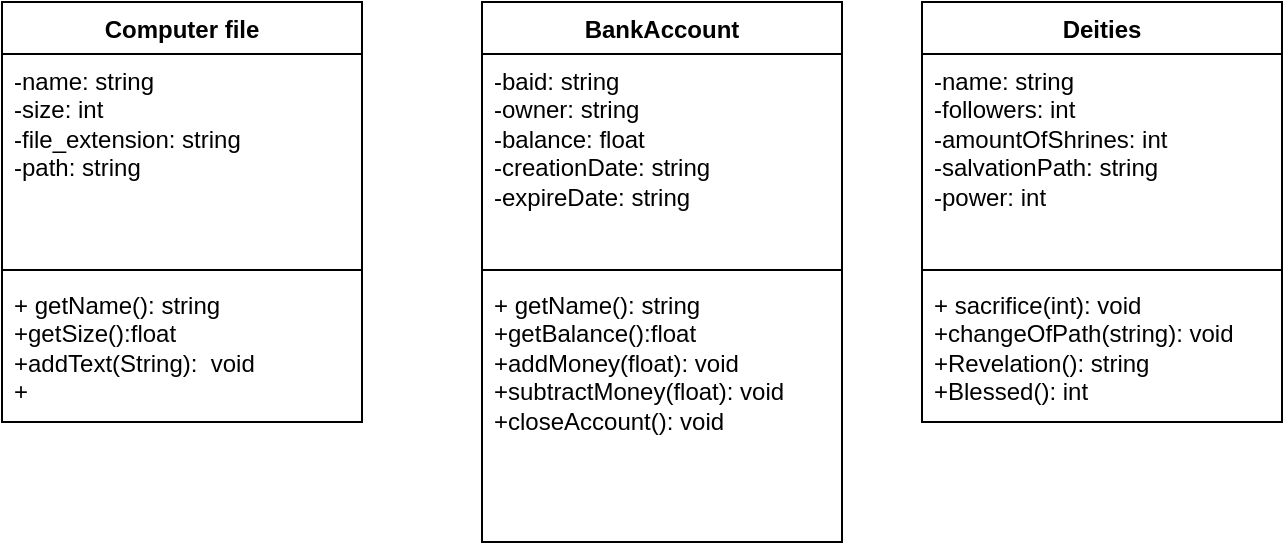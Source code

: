 <mxfile version="22.1.3" type="github">
  <diagram name="Strona-1" id="62yl3Y_qpFeMD30JLOz8">
    <mxGraphModel dx="989" dy="545" grid="1" gridSize="10" guides="1" tooltips="1" connect="1" arrows="1" fold="1" page="1" pageScale="1" pageWidth="827" pageHeight="1169" math="0" shadow="0">
      <root>
        <mxCell id="0" />
        <mxCell id="1" parent="0" />
        <mxCell id="lzJIweD2Cy8coBW57nmQ-2" value="&lt;span style=&quot;background-color: initial;&quot; lang=&quot;EN-US&quot;&gt;Computer file&lt;/span&gt;" style="swimlane;fontStyle=1;align=center;verticalAlign=top;childLayout=stackLayout;horizontal=1;startSize=26;horizontalStack=0;resizeParent=1;resizeParentMax=0;resizeLast=0;collapsible=1;marginBottom=0;whiteSpace=wrap;html=1;" vertex="1" parent="1">
          <mxGeometry x="50" y="180" width="180" height="210" as="geometry" />
        </mxCell>
        <mxCell id="lzJIweD2Cy8coBW57nmQ-3" value="-name: string&lt;br&gt;-size: int&lt;br&gt;-file_extension: string&lt;br&gt;-path: string&amp;nbsp;&amp;nbsp;" style="text;strokeColor=none;fillColor=none;align=left;verticalAlign=top;spacingLeft=4;spacingRight=4;overflow=hidden;rotatable=0;points=[[0,0.5],[1,0.5]];portConstraint=eastwest;whiteSpace=wrap;html=1;" vertex="1" parent="lzJIweD2Cy8coBW57nmQ-2">
          <mxGeometry y="26" width="180" height="104" as="geometry" />
        </mxCell>
        <mxCell id="lzJIweD2Cy8coBW57nmQ-4" value="" style="line;strokeWidth=1;fillColor=none;align=left;verticalAlign=middle;spacingTop=-1;spacingLeft=3;spacingRight=3;rotatable=0;labelPosition=right;points=[];portConstraint=eastwest;strokeColor=inherit;" vertex="1" parent="lzJIweD2Cy8coBW57nmQ-2">
          <mxGeometry y="130" width="180" height="8" as="geometry" />
        </mxCell>
        <mxCell id="lzJIweD2Cy8coBW57nmQ-5" value="+ getName(): string&lt;br&gt;+getSize():float&lt;br&gt;+addText(String):&amp;nbsp; void&lt;br&gt;+&amp;nbsp; &amp;nbsp;&amp;nbsp;" style="text;strokeColor=none;fillColor=none;align=left;verticalAlign=top;spacingLeft=4;spacingRight=4;overflow=hidden;rotatable=0;points=[[0,0.5],[1,0.5]];portConstraint=eastwest;whiteSpace=wrap;html=1;" vertex="1" parent="lzJIweD2Cy8coBW57nmQ-2">
          <mxGeometry y="138" width="180" height="72" as="geometry" />
        </mxCell>
        <mxCell id="lzJIweD2Cy8coBW57nmQ-14" value="BankAccount" style="swimlane;fontStyle=1;align=center;verticalAlign=top;childLayout=stackLayout;horizontal=1;startSize=26;horizontalStack=0;resizeParent=1;resizeParentMax=0;resizeLast=0;collapsible=1;marginBottom=0;whiteSpace=wrap;html=1;" vertex="1" parent="1">
          <mxGeometry x="290" y="180" width="180" height="270" as="geometry" />
        </mxCell>
        <mxCell id="lzJIweD2Cy8coBW57nmQ-15" value="-baid: string&lt;br&gt;-owner: string&lt;br&gt;-balance: float&lt;br&gt;-creationDate: string&lt;br&gt;-expireDate: string" style="text;strokeColor=none;fillColor=none;align=left;verticalAlign=top;spacingLeft=4;spacingRight=4;overflow=hidden;rotatable=0;points=[[0,0.5],[1,0.5]];portConstraint=eastwest;whiteSpace=wrap;html=1;" vertex="1" parent="lzJIweD2Cy8coBW57nmQ-14">
          <mxGeometry y="26" width="180" height="104" as="geometry" />
        </mxCell>
        <mxCell id="lzJIweD2Cy8coBW57nmQ-16" value="" style="line;strokeWidth=1;fillColor=none;align=left;verticalAlign=middle;spacingTop=-1;spacingLeft=3;spacingRight=3;rotatable=0;labelPosition=right;points=[];portConstraint=eastwest;strokeColor=inherit;" vertex="1" parent="lzJIweD2Cy8coBW57nmQ-14">
          <mxGeometry y="130" width="180" height="8" as="geometry" />
        </mxCell>
        <mxCell id="lzJIweD2Cy8coBW57nmQ-17" value="+ getName(): string&lt;br&gt;+getBalance():float&lt;br&gt;+addMoney(float): void&lt;br&gt;+subtractMoney(float): void&lt;br&gt;+closeAccount(): void&amp;nbsp; &amp;nbsp;" style="text;strokeColor=none;fillColor=none;align=left;verticalAlign=top;spacingLeft=4;spacingRight=4;overflow=hidden;rotatable=0;points=[[0,0.5],[1,0.5]];portConstraint=eastwest;whiteSpace=wrap;html=1;" vertex="1" parent="lzJIweD2Cy8coBW57nmQ-14">
          <mxGeometry y="138" width="180" height="132" as="geometry" />
        </mxCell>
        <mxCell id="lzJIweD2Cy8coBW57nmQ-18" value="Deities" style="swimlane;fontStyle=1;align=center;verticalAlign=top;childLayout=stackLayout;horizontal=1;startSize=26;horizontalStack=0;resizeParent=1;resizeParentMax=0;resizeLast=0;collapsible=1;marginBottom=0;whiteSpace=wrap;html=1;" vertex="1" parent="1">
          <mxGeometry x="510" y="180" width="180" height="210" as="geometry" />
        </mxCell>
        <mxCell id="lzJIweD2Cy8coBW57nmQ-19" value="-name: string&lt;br&gt;-followers: int&lt;br&gt;-amountOfShrines: int&lt;br&gt;-salvationPath: string&lt;br&gt;-power: int" style="text;strokeColor=none;fillColor=none;align=left;verticalAlign=top;spacingLeft=4;spacingRight=4;overflow=hidden;rotatable=0;points=[[0,0.5],[1,0.5]];portConstraint=eastwest;whiteSpace=wrap;html=1;" vertex="1" parent="lzJIweD2Cy8coBW57nmQ-18">
          <mxGeometry y="26" width="180" height="104" as="geometry" />
        </mxCell>
        <mxCell id="lzJIweD2Cy8coBW57nmQ-20" value="" style="line;strokeWidth=1;fillColor=none;align=left;verticalAlign=middle;spacingTop=-1;spacingLeft=3;spacingRight=3;rotatable=0;labelPosition=right;points=[];portConstraint=eastwest;strokeColor=inherit;" vertex="1" parent="lzJIweD2Cy8coBW57nmQ-18">
          <mxGeometry y="130" width="180" height="8" as="geometry" />
        </mxCell>
        <mxCell id="lzJIweD2Cy8coBW57nmQ-21" value="+ sacrifice(int): void&lt;br&gt;+changeOfPath(string): void&lt;br&gt;+Revelation(): string&amp;nbsp;&lt;br&gt;+Blessed(): int" style="text;strokeColor=none;fillColor=none;align=left;verticalAlign=top;spacingLeft=4;spacingRight=4;overflow=hidden;rotatable=0;points=[[0,0.5],[1,0.5]];portConstraint=eastwest;whiteSpace=wrap;html=1;" vertex="1" parent="lzJIweD2Cy8coBW57nmQ-18">
          <mxGeometry y="138" width="180" height="72" as="geometry" />
        </mxCell>
      </root>
    </mxGraphModel>
  </diagram>
</mxfile>

